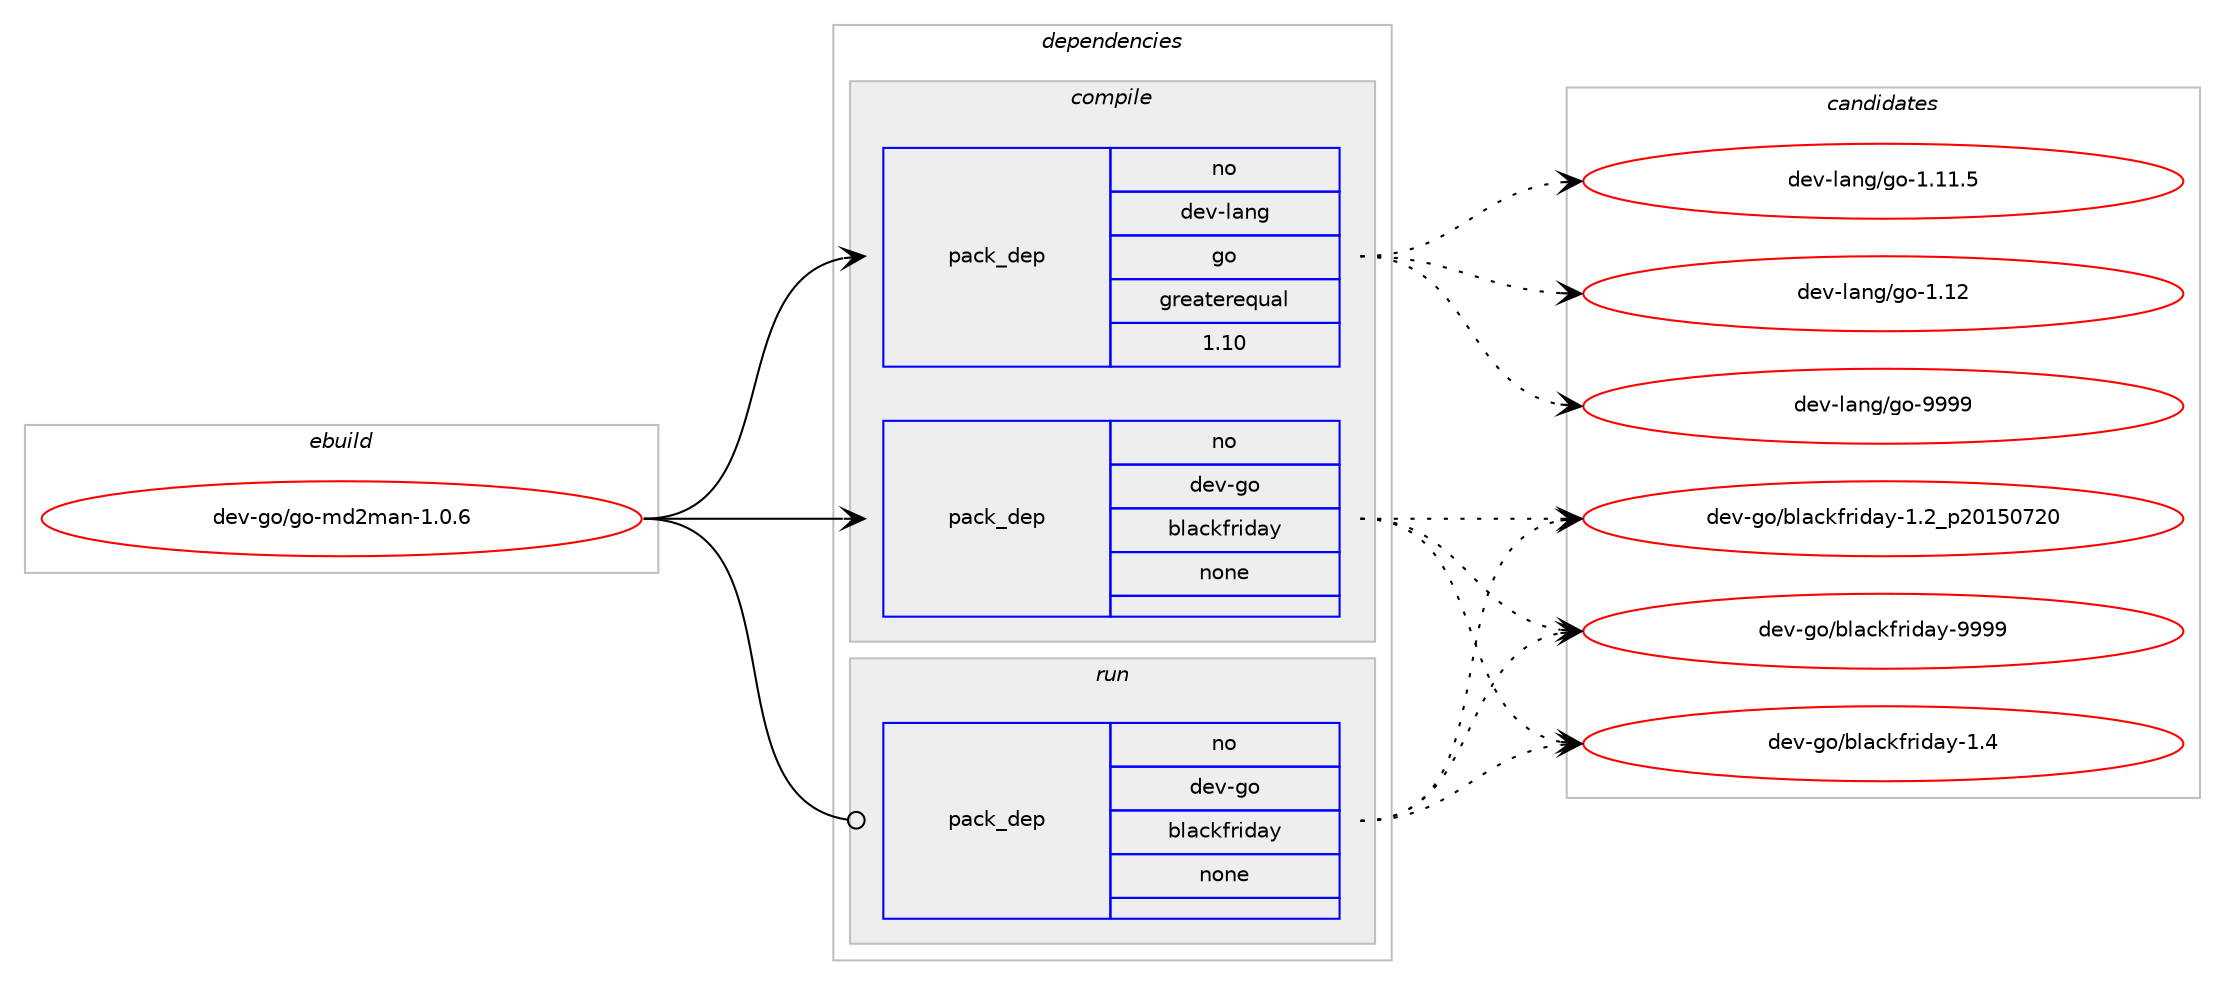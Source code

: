 digraph prolog {

# *************
# Graph options
# *************

newrank=true;
concentrate=true;
compound=true;
graph [rankdir=LR,fontname=Helvetica,fontsize=10,ranksep=1.5];#, ranksep=2.5, nodesep=0.2];
edge  [arrowhead=vee];
node  [fontname=Helvetica,fontsize=10];

# **********
# The ebuild
# **********

subgraph cluster_leftcol {
color=gray;
rank=same;
label=<<i>ebuild</i>>;
id [label="dev-go/go-md2man-1.0.6", color=red, width=4, href="../dev-go/go-md2man-1.0.6.svg"];
}

# ****************
# The dependencies
# ****************

subgraph cluster_midcol {
color=gray;
label=<<i>dependencies</i>>;
subgraph cluster_compile {
fillcolor="#eeeeee";
style=filled;
label=<<i>compile</i>>;
subgraph pack945781 {
dependency1325257 [label=<<TABLE BORDER="0" CELLBORDER="1" CELLSPACING="0" CELLPADDING="4" WIDTH="220"><TR><TD ROWSPAN="6" CELLPADDING="30">pack_dep</TD></TR><TR><TD WIDTH="110">no</TD></TR><TR><TD>dev-go</TD></TR><TR><TD>blackfriday</TD></TR><TR><TD>none</TD></TR><TR><TD></TD></TR></TABLE>>, shape=none, color=blue];
}
id:e -> dependency1325257:w [weight=20,style="solid",arrowhead="vee"];
subgraph pack945782 {
dependency1325258 [label=<<TABLE BORDER="0" CELLBORDER="1" CELLSPACING="0" CELLPADDING="4" WIDTH="220"><TR><TD ROWSPAN="6" CELLPADDING="30">pack_dep</TD></TR><TR><TD WIDTH="110">no</TD></TR><TR><TD>dev-lang</TD></TR><TR><TD>go</TD></TR><TR><TD>greaterequal</TD></TR><TR><TD>1.10</TD></TR></TABLE>>, shape=none, color=blue];
}
id:e -> dependency1325258:w [weight=20,style="solid",arrowhead="vee"];
}
subgraph cluster_compileandrun {
fillcolor="#eeeeee";
style=filled;
label=<<i>compile and run</i>>;
}
subgraph cluster_run {
fillcolor="#eeeeee";
style=filled;
label=<<i>run</i>>;
subgraph pack945783 {
dependency1325259 [label=<<TABLE BORDER="0" CELLBORDER="1" CELLSPACING="0" CELLPADDING="4" WIDTH="220"><TR><TD ROWSPAN="6" CELLPADDING="30">pack_dep</TD></TR><TR><TD WIDTH="110">no</TD></TR><TR><TD>dev-go</TD></TR><TR><TD>blackfriday</TD></TR><TR><TD>none</TD></TR><TR><TD></TD></TR></TABLE>>, shape=none, color=blue];
}
id:e -> dependency1325259:w [weight=20,style="solid",arrowhead="odot"];
}
}

# **************
# The candidates
# **************

subgraph cluster_choices {
rank=same;
color=gray;
label=<<i>candidates</i>>;

subgraph choice945781 {
color=black;
nodesep=1;
choice10010111845103111479810897991071021141051009712145494650951125048495348555048 [label="dev-go/blackfriday-1.2_p20150720", color=red, width=4,href="../dev-go/blackfriday-1.2_p20150720.svg"];
choice10010111845103111479810897991071021141051009712145494652 [label="dev-go/blackfriday-1.4", color=red, width=4,href="../dev-go/blackfriday-1.4.svg"];
choice1001011184510311147981089799107102114105100971214557575757 [label="dev-go/blackfriday-9999", color=red, width=4,href="../dev-go/blackfriday-9999.svg"];
dependency1325257:e -> choice10010111845103111479810897991071021141051009712145494650951125048495348555048:w [style=dotted,weight="100"];
dependency1325257:e -> choice10010111845103111479810897991071021141051009712145494652:w [style=dotted,weight="100"];
dependency1325257:e -> choice1001011184510311147981089799107102114105100971214557575757:w [style=dotted,weight="100"];
}
subgraph choice945782 {
color=black;
nodesep=1;
choice10010111845108971101034710311145494649494653 [label="dev-lang/go-1.11.5", color=red, width=4,href="../dev-lang/go-1.11.5.svg"];
choice1001011184510897110103471031114549464950 [label="dev-lang/go-1.12", color=red, width=4,href="../dev-lang/go-1.12.svg"];
choice1001011184510897110103471031114557575757 [label="dev-lang/go-9999", color=red, width=4,href="../dev-lang/go-9999.svg"];
dependency1325258:e -> choice10010111845108971101034710311145494649494653:w [style=dotted,weight="100"];
dependency1325258:e -> choice1001011184510897110103471031114549464950:w [style=dotted,weight="100"];
dependency1325258:e -> choice1001011184510897110103471031114557575757:w [style=dotted,weight="100"];
}
subgraph choice945783 {
color=black;
nodesep=1;
choice10010111845103111479810897991071021141051009712145494650951125048495348555048 [label="dev-go/blackfriday-1.2_p20150720", color=red, width=4,href="../dev-go/blackfriday-1.2_p20150720.svg"];
choice10010111845103111479810897991071021141051009712145494652 [label="dev-go/blackfriday-1.4", color=red, width=4,href="../dev-go/blackfriday-1.4.svg"];
choice1001011184510311147981089799107102114105100971214557575757 [label="dev-go/blackfriday-9999", color=red, width=4,href="../dev-go/blackfriday-9999.svg"];
dependency1325259:e -> choice10010111845103111479810897991071021141051009712145494650951125048495348555048:w [style=dotted,weight="100"];
dependency1325259:e -> choice10010111845103111479810897991071021141051009712145494652:w [style=dotted,weight="100"];
dependency1325259:e -> choice1001011184510311147981089799107102114105100971214557575757:w [style=dotted,weight="100"];
}
}

}
